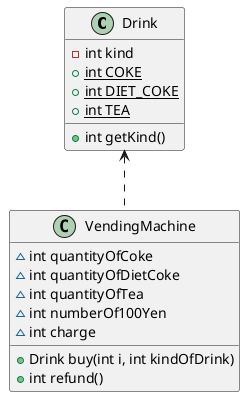 @startuml
'https://plantuml.com/class-diagram

class Drink {
    -int kind
    {static} +int COKE
    {static} +int DIET_COKE
    {static} +int TEA
    +int getKind()
}

class VendingMachine {
    ~int quantityOfCoke
    ~int quantityOfDietCoke
    ~int quantityOfTea
    ~int numberOf100Yen
    ~int charge
    +Drink buy(int i, int kindOfDrink)
    +int refund()
}

Drink <.. VendingMachine


@enduml